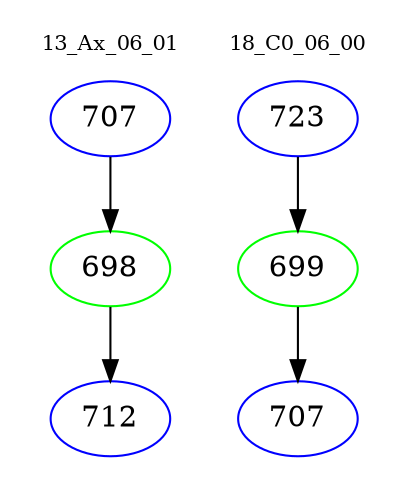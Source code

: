 digraph{
subgraph cluster_0 {
color = white
label = "13_Ax_06_01";
fontsize=10;
T0_707 [label="707", color="blue"]
T0_707 -> T0_698 [color="black"]
T0_698 [label="698", color="green"]
T0_698 -> T0_712 [color="black"]
T0_712 [label="712", color="blue"]
}
subgraph cluster_1 {
color = white
label = "18_C0_06_00";
fontsize=10;
T1_723 [label="723", color="blue"]
T1_723 -> T1_699 [color="black"]
T1_699 [label="699", color="green"]
T1_699 -> T1_707 [color="black"]
T1_707 [label="707", color="blue"]
}
}
